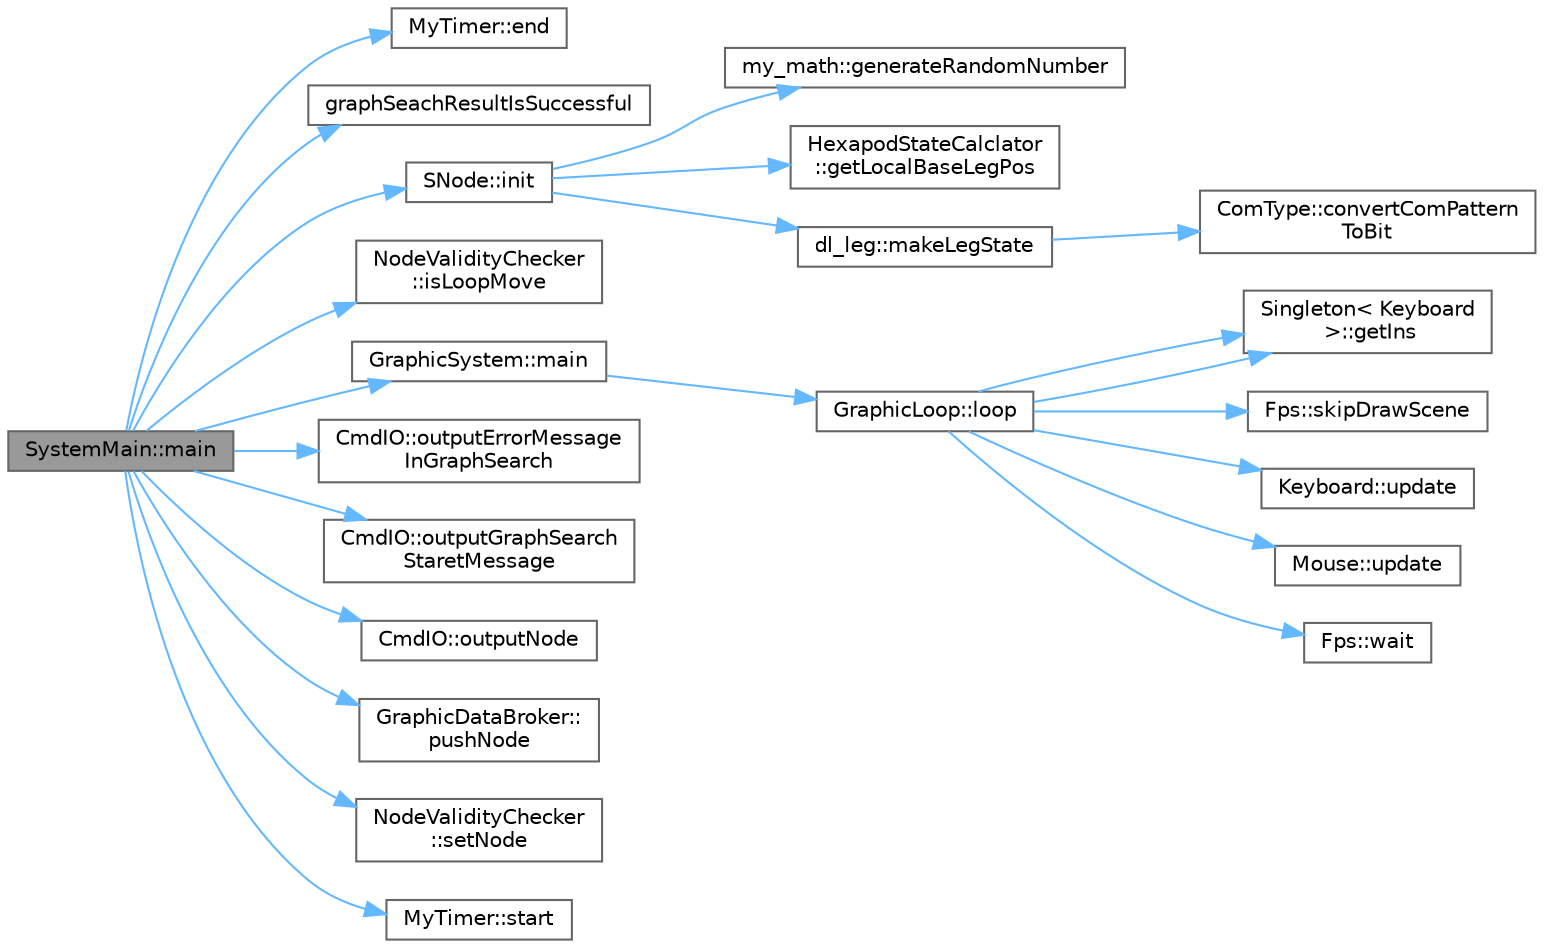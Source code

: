 digraph "SystemMain::main"
{
 // LATEX_PDF_SIZE
  bgcolor="transparent";
  edge [fontname=Helvetica,fontsize=10,labelfontname=Helvetica,labelfontsize=10];
  node [fontname=Helvetica,fontsize=10,shape=box,height=0.2,width=0.4];
  rankdir="LR";
  Node1 [id="Node000001",label="SystemMain::main",height=0.2,width=0.4,color="gray40", fillcolor="grey60", style="filled", fontcolor="black",tooltip="いままでint mainで行われた処理をまとめたもの．目標地点へ着くか，歩容計画に失敗した場合に，シミュレーションを終える．規定の回数シミュレーションしたら終了する．"];
  Node1 -> Node2 [id="edge1_Node000001_Node000002",color="steelblue1",style="solid",tooltip=" "];
  Node2 [id="Node000002",label="MyTimer::end",height=0.2,width=0.4,color="grey40", fillcolor="white", style="filled",URL="$class_my_timer.html#a5a611fcb07f946af784071169ac9954f",tooltip="計測終了にこの関数を呼ぶ．"];
  Node1 -> Node3 [id="edge2_Node000001_Node000003",color="steelblue1",style="solid",tooltip=" "];
  Node3 [id="Node000003",label="graphSeachResultIsSuccessful",height=0.2,width=0.4,color="grey40", fillcolor="white", style="filled",URL="$_graph_search_result_8h.html#a960339c478dbc58e819896fd4ab47cd3",tooltip="グラフ探索が成功したかどうかを返す関数"];
  Node1 -> Node4 [id="edge3_Node000001_Node000004",color="steelblue1",style="solid",tooltip=" "];
  Node4 [id="Node000004",label="SNode::init",height=0.2,width=0.4,color="grey40", fillcolor="white", style="filled",URL="$struct_s_node.html#a12bd25c27bf8460a22087af5ae44838a",tooltip="初期化関数"];
  Node4 -> Node5 [id="edge4_Node000004_Node000005",color="steelblue1",style="solid",tooltip=" "];
  Node5 [id="Node000005",label="my_math::generateRandomNumber",height=0.2,width=0.4,color="grey40", fillcolor="white", style="filled",URL="$namespacemy__math.html#aef65fde3633072229bdb6c840f133243",tooltip="指定した範囲内の乱数を生成する．"];
  Node4 -> Node6 [id="edge5_Node000004_Node000006",color="steelblue1",style="solid",tooltip=" "];
  Node6 [id="Node000006",label="HexapodStateCalclator\l::getLocalBaseLegPos",height=0.2,width=0.4,color="grey40", fillcolor="white", style="filled",URL="$class_hexapod_state_calclator.html#a4b43a1f03690efd91478b2ec290a2e00",tooltip=" "];
  Node4 -> Node7 [id="edge6_Node000004_Node000007",color="steelblue1",style="solid",tooltip=" "];
  Node7 [id="Node000007",label="dl_leg::makeLegState",height=0.2,width=0.4,color="grey40", fillcolor="white", style="filled",URL="$namespacedl__leg.html#ae6cda3d2627d7b423793a243f8cb77e9",tooltip="脚状態を作成して返す関数．脚状態は重心パターン，脚の接地・遊脚，離散化した脚位置のデータが含まれる．"];
  Node7 -> Node8 [id="edge7_Node000007_Node000008",color="steelblue1",style="solid",tooltip=" "];
  Node8 [id="Node000008",label="ComType::convertComPattern\lToBit",height=0.2,width=0.4,color="grey40", fillcolor="white", style="filled",URL="$namespace_com_type.html#ad68857d4fdd3fc1a4c31631655e388a4",tooltip="重心パターンをbitに変換する関数"];
  Node1 -> Node9 [id="edge8_Node000001_Node000009",color="steelblue1",style="solid",tooltip=" "];
  Node9 [id="Node000009",label="NodeValidityChecker\l::isLoopMove",height=0.2,width=0.4,color="grey40", fillcolor="white", style="filled",URL="$class_node_validity_checker.html#aaae516036316439b7617d347531667e0",tooltip=" "];
  Node1 -> Node10 [id="edge9_Node000001_Node000010",color="steelblue1",style="solid",tooltip=" "];
  Node10 [id="Node000010",label="GraphicSystem::main",height=0.2,width=0.4,color="grey40", fillcolor="white", style="filled",URL="$class_graphic_system.html#a1d38633900a8cbcacaf9c3afbe728976",tooltip="ウィンドウの表示を行ってくれる関数です．boost::threadにこの関数を渡して並列処理を行います． initに失敗している，またはinitを呼ぶ前に実行した時は即座に終了します．  またメンバ関数..."];
  Node10 -> Node11 [id="edge10_Node000010_Node000011",color="steelblue1",style="solid",tooltip=" "];
  Node11 [id="Node000011",label="GraphicLoop::loop",height=0.2,width=0.4,color="grey40", fillcolor="white", style="filled",URL="$class_graphic_loop.html#abc4bf428739328c7dd4484d88472b40c",tooltip="GraphicSystemクラスのwhileループの中で毎フレーム呼ばれる処理"];
  Node11 -> Node12 [id="edge11_Node000011_Node000012",color="steelblue1",style="solid",tooltip=" "];
  Node12 [id="Node000012",label="Singleton\< Keyboard\l \>::getIns",height=0.2,width=0.4,color="grey40", fillcolor="white", style="filled",URL="$class_singleton.html#a770513deea79541075e950e16d84c69a",tooltip="インスタンスを取得する． このクラスを継承したクラスは クラス名::getIns()-> の形式でメンバ関数を呼び出す．"];
  Node11 -> Node12 [id="edge12_Node000011_Node000012",color="steelblue1",style="solid",tooltip=" "];
  Node11 -> Node13 [id="edge13_Node000011_Node000013",color="steelblue1",style="solid",tooltip=" "];
  Node13 [id="Node000013",label="Fps::skipDrawScene",height=0.2,width=0.4,color="grey40", fillcolor="white", style="filled",URL="$class_fps.html#a60bfd959c6c583ab180a1edba81e43a5",tooltip="60Hz以上のモニター使用時に処理が詰まって画面がちらつかないように，描画処理をスキップするかどうかを判定する．"];
  Node11 -> Node14 [id="edge14_Node000011_Node000014",color="steelblue1",style="solid",tooltip=" "];
  Node14 [id="Node000014",label="Keyboard::update",height=0.2,width=0.4,color="grey40", fillcolor="white", style="filled",URL="$class_keyboard.html#a6410f07ddc53561a82d5328d8b330aab",tooltip="キー入力を更新する．これを毎フレーム実行しないと，キー入力を取得できない．"];
  Node11 -> Node15 [id="edge15_Node000011_Node000015",color="steelblue1",style="solid",tooltip=" "];
  Node15 [id="Node000015",label="Mouse::update",height=0.2,width=0.4,color="grey40", fillcolor="white", style="filled",URL="$class_mouse.html#a8cf3dbfaa0ed80eea91f0d598a35654a",tooltip="マウス入力を更新する．これを毎フレーム実行しないと，マウス入力を取得できない．"];
  Node11 -> Node16 [id="edge16_Node000011_Node000016",color="steelblue1",style="solid",tooltip=" "];
  Node16 [id="Node000016",label="Fps::wait",height=0.2,width=0.4,color="grey40", fillcolor="white", style="filled",URL="$class_fps.html#a81d2d44e8747ed7978b47b66f4896f3b",tooltip="処理が早すぎる場合，FPSを一定にするために待つ．"];
  Node1 -> Node17 [id="edge17_Node000001_Node000017",color="steelblue1",style="solid",tooltip=" "];
  Node17 [id="Node000017",label="CmdIO::outputErrorMessage\lInGraphSearch",height=0.2,width=0.4,color="grey40", fillcolor="white", style="filled",URL="$class_cmd_i_o.html#a6ff385bcf6922e5bdfd174a00f5460e3",tooltip=" "];
  Node1 -> Node18 [id="edge18_Node000001_Node000018",color="steelblue1",style="solid",tooltip=" "];
  Node18 [id="Node000018",label="CmdIO::outputGraphSearch\lStaretMessage",height=0.2,width=0.4,color="grey40", fillcolor="white", style="filled",URL="$class_cmd_i_o.html#acfffaa6aeba8bb68eb929ba35dc546a3",tooltip=" "];
  Node1 -> Node19 [id="edge19_Node000001_Node000019",color="steelblue1",style="solid",tooltip=" "];
  Node19 [id="Node000019",label="CmdIO::outputNode",height=0.2,width=0.4,color="grey40", fillcolor="white", style="filled",URL="$class_cmd_i_o.html#a80ca688723b5c669e77965787918b0ca",tooltip=" "];
  Node1 -> Node20 [id="edge20_Node000001_Node000020",color="steelblue1",style="solid",tooltip=" "];
  Node20 [id="Node000020",label="GraphicDataBroker::\lpushNode",height=0.2,width=0.4,color="grey40", fillcolor="white", style="filled",URL="$class_graphic_data_broker.html#a9fb5a63bae18ac0c78c4a291c5ffe61f",tooltip="ロボットの新しい状態を示すノードを仲介人に渡す．ノードは動的配列で管理されており，新しいのを後ろに追加(push)する．"];
  Node1 -> Node21 [id="edge21_Node000001_Node000021",color="steelblue1",style="solid",tooltip=" "];
  Node21 [id="Node000021",label="NodeValidityChecker\l::setNode",height=0.2,width=0.4,color="grey40", fillcolor="white", style="filled",URL="$class_node_validity_checker.html#aa4d3908c8880c61ab953d65f71ab97bf",tooltip=" "];
  Node1 -> Node22 [id="edge22_Node000001_Node000022",color="steelblue1",style="solid",tooltip=" "];
  Node22 [id="Node000022",label="MyTimer::start",height=0.2,width=0.4,color="grey40", fillcolor="white", style="filled",URL="$class_my_timer.html#a34d3d8fa5340709ffa65c6da8f641b80",tooltip="計測開始にこの関数を呼ぶ．リセット処理などを呼ぶ必要なしで，再度計測できる．"];
}

